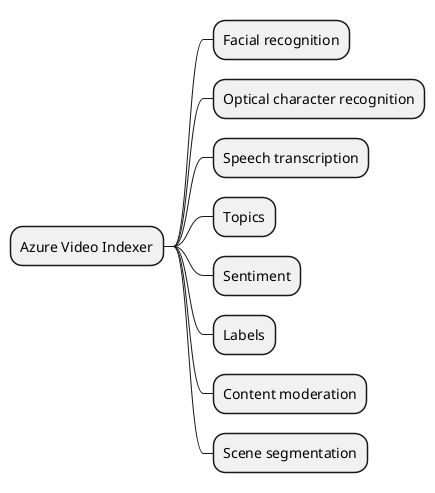 @startmindmap
* Azure Video Indexer
** Facial recognition
** Optical character recognition
** Speech transcription
** Topics
** Sentiment
** Labels
** Content moderation
** Scene segmentation
@endmindmap